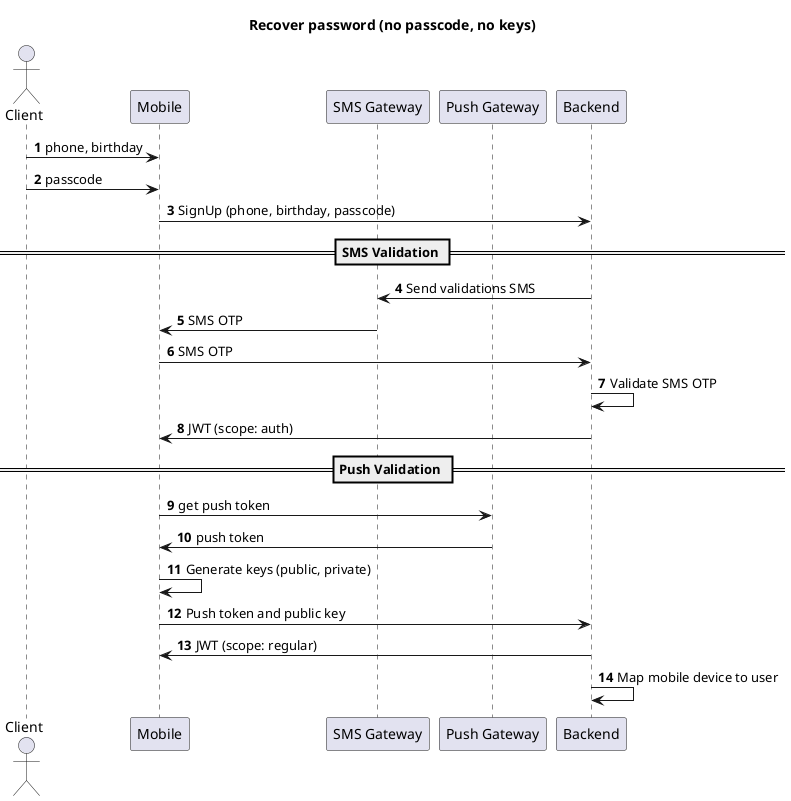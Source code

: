 @startuml
title: Recover password (no passcode, no keys)

actor Client as user
participant Mobile as Mob
participant "SMS Gateway" as sms
participant "Push Gateway" as push
participant Backend as Back

autonumber
user -> Mob: phone, birthday
user -> Mob: passcode
Mob -> Back: SignUp (phone, birthday, passcode)

== SMS Validation ==
Back -> sms: Send validations SMS
sms -> Mob: SMS OTP
Mob -> Back: SMS OTP
Back -> Back: Validate SMS OTP
Back -> Mob: JWT (scope: auth)

== Push Validation ==
Mob -> push: get push token
push -> Mob: push token
Mob -> Mob: Generate keys (public, private)
Mob -> Back: Push token and public key
Back -> Mob: JWT (scope: regular)
Back -> Back: Map mobile device to user
@enduml